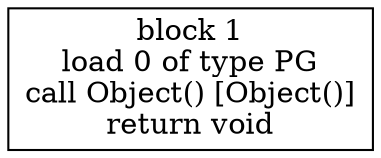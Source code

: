 digraph "PG()" {
size = "11,7.5";
codeblock_1 [ shape = box, label = "block 1\nload 0 of type PG\ncall Object() [Object()]\nreturn void"];
}